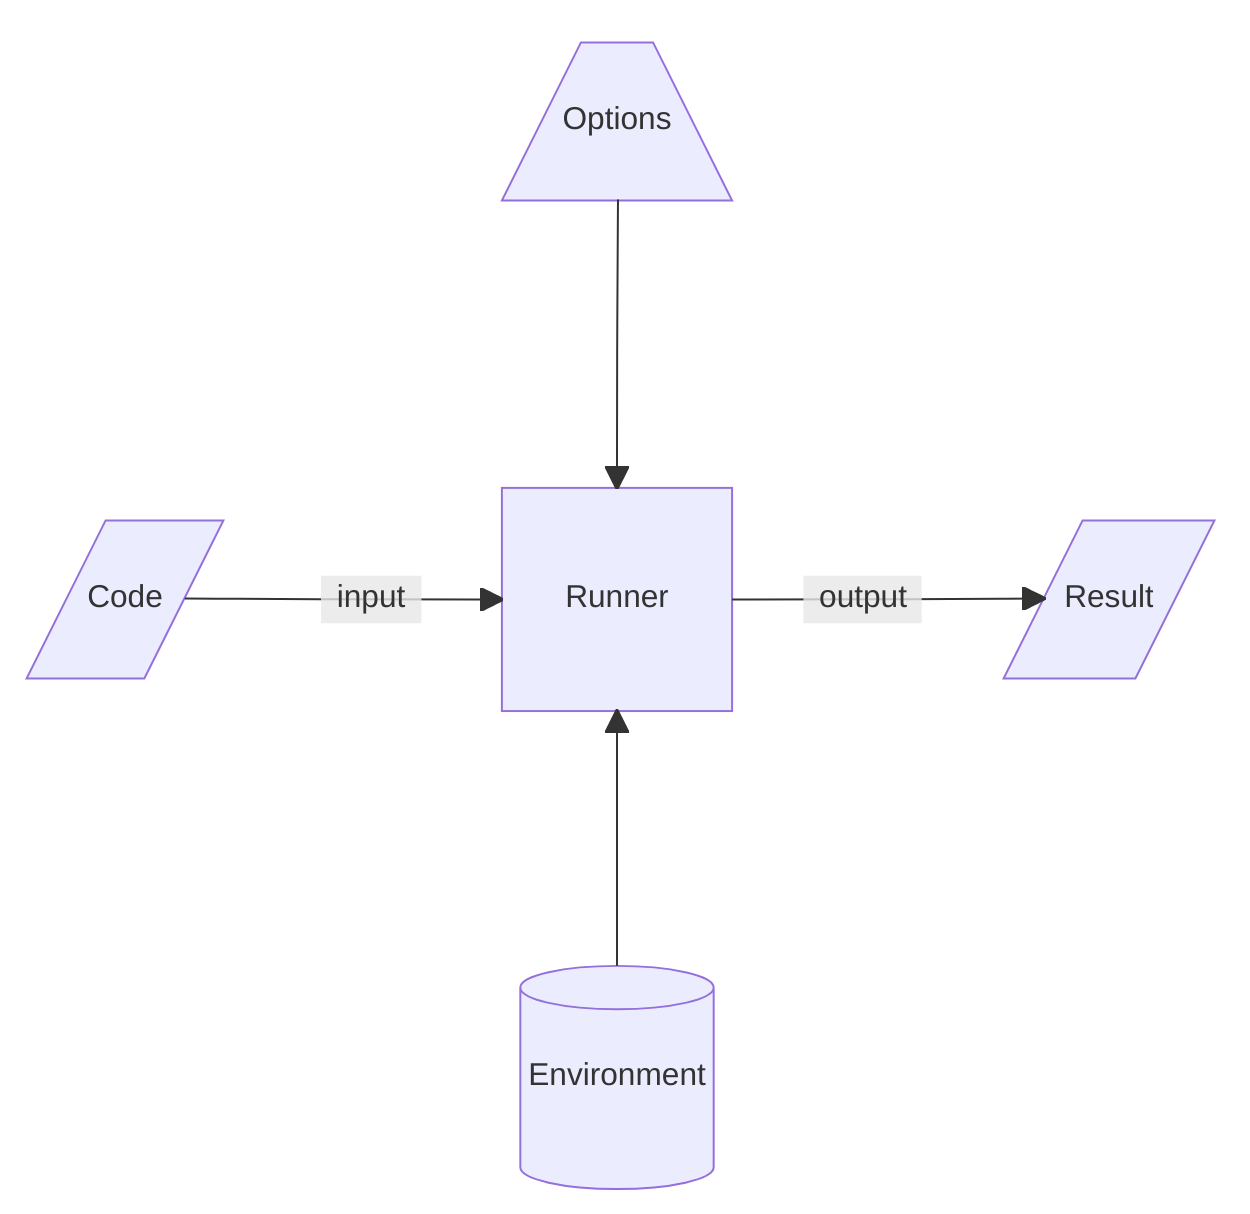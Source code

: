 ---
title: Data flow for runners
---
block-beta
  classDef block height:48px,padding:8px;

  columns 5
  space:2 Options space:2
  space:5
  Input space Program space Output
  space:5
  space:2 State space:2

  Options --> Program
  Input-- "input" -->Program
  Program-- "output" -->Output
  State --> Program

  Options[/"Options"\]
  Program["Runner"]
  Input[/"Code"/]
  Output[/"Result"/]
  State[("Environment")]